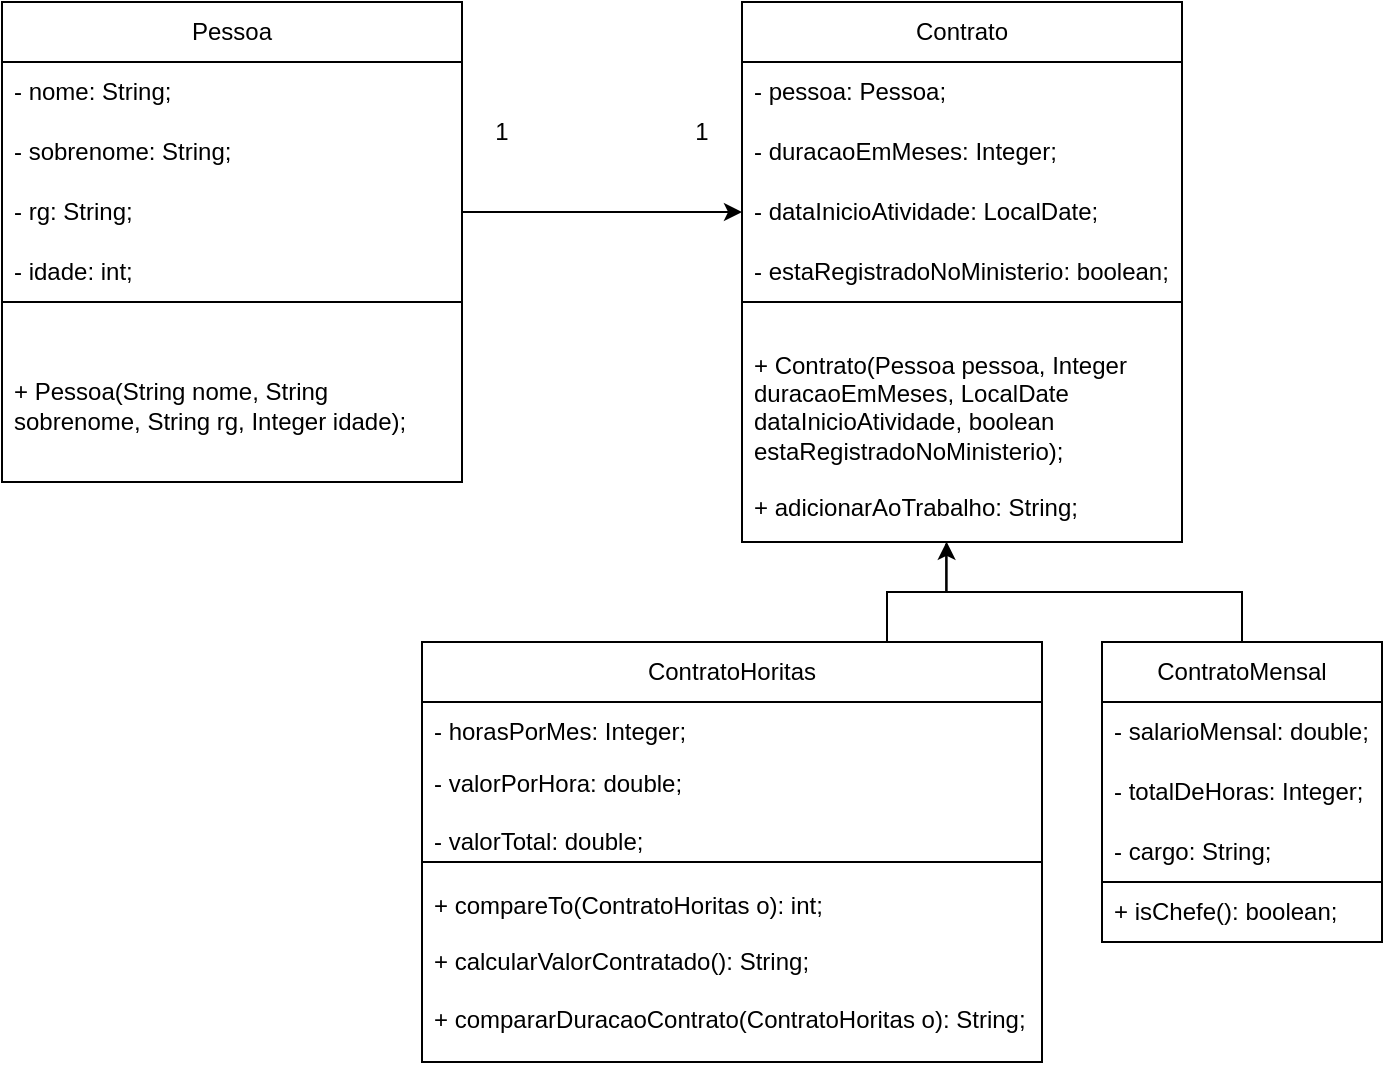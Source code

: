 <mxfile version="21.3.7" type="device">
  <diagram name="Página-1" id="iMmdA9I17qQsJP0kGFiJ">
    <mxGraphModel dx="672" dy="578" grid="1" gridSize="10" guides="1" tooltips="1" connect="1" arrows="1" fold="1" page="1" pageScale="1" pageWidth="3300" pageHeight="2339" math="0" shadow="0">
      <root>
        <mxCell id="0" />
        <mxCell id="1" parent="0" />
        <mxCell id="_jqLtCzWALzeGwTVvQnN-1" value="Pessoa" style="swimlane;fontStyle=0;childLayout=stackLayout;horizontal=1;startSize=30;horizontalStack=0;resizeParent=1;resizeParentMax=0;resizeLast=0;collapsible=1;marginBottom=0;whiteSpace=wrap;html=1;" vertex="1" parent="1">
          <mxGeometry x="150" y="270" width="230" height="240" as="geometry" />
        </mxCell>
        <mxCell id="_jqLtCzWALzeGwTVvQnN-2" value="- nome: String;" style="text;strokeColor=none;fillColor=none;align=left;verticalAlign=middle;spacingLeft=4;spacingRight=4;overflow=hidden;points=[[0,0.5],[1,0.5]];portConstraint=eastwest;rotatable=0;whiteSpace=wrap;html=1;" vertex="1" parent="_jqLtCzWALzeGwTVvQnN-1">
          <mxGeometry y="30" width="230" height="30" as="geometry" />
        </mxCell>
        <mxCell id="_jqLtCzWALzeGwTVvQnN-3" value="- sobrenome: String;" style="text;strokeColor=none;fillColor=none;align=left;verticalAlign=middle;spacingLeft=4;spacingRight=4;overflow=hidden;points=[[0,0.5],[1,0.5]];portConstraint=eastwest;rotatable=0;whiteSpace=wrap;html=1;" vertex="1" parent="_jqLtCzWALzeGwTVvQnN-1">
          <mxGeometry y="60" width="230" height="30" as="geometry" />
        </mxCell>
        <mxCell id="_jqLtCzWALzeGwTVvQnN-4" value="- rg: String;" style="text;strokeColor=none;fillColor=none;align=left;verticalAlign=middle;spacingLeft=4;spacingRight=4;overflow=hidden;points=[[0,0.5],[1,0.5]];portConstraint=eastwest;rotatable=0;whiteSpace=wrap;html=1;" vertex="1" parent="_jqLtCzWALzeGwTVvQnN-1">
          <mxGeometry y="90" width="230" height="30" as="geometry" />
        </mxCell>
        <mxCell id="_jqLtCzWALzeGwTVvQnN-5" value="- idade: int;" style="text;strokeColor=none;fillColor=none;align=left;verticalAlign=middle;spacingLeft=4;spacingRight=4;overflow=hidden;points=[[0,0.5],[1,0.5]];portConstraint=eastwest;rotatable=0;whiteSpace=wrap;html=1;" vertex="1" parent="_jqLtCzWALzeGwTVvQnN-1">
          <mxGeometry y="120" width="230" height="30" as="geometry" />
        </mxCell>
        <mxCell id="_jqLtCzWALzeGwTVvQnN-6" value="&lt;br&gt;+ Pessoa(String nome, String sobrenome, String rg, Integer idade);&lt;br&gt;" style="text;strokeColor=default;fillColor=none;align=left;verticalAlign=middle;spacingLeft=4;spacingRight=4;overflow=hidden;points=[[0,0.5],[1,0.5]];portConstraint=eastwest;rotatable=0;whiteSpace=wrap;html=1;" vertex="1" parent="_jqLtCzWALzeGwTVvQnN-1">
          <mxGeometry y="150" width="230" height="90" as="geometry" />
        </mxCell>
        <mxCell id="_jqLtCzWALzeGwTVvQnN-7" value="Contrato" style="swimlane;fontStyle=0;childLayout=stackLayout;horizontal=1;startSize=30;horizontalStack=0;resizeParent=1;resizeParentMax=0;resizeLast=0;collapsible=1;marginBottom=0;whiteSpace=wrap;html=1;" vertex="1" parent="1">
          <mxGeometry x="520" y="270" width="220" height="270" as="geometry" />
        </mxCell>
        <mxCell id="_jqLtCzWALzeGwTVvQnN-8" value="- pessoa: Pessoa;" style="text;strokeColor=none;fillColor=none;align=left;verticalAlign=middle;spacingLeft=4;spacingRight=4;overflow=hidden;points=[[0,0.5],[1,0.5]];portConstraint=eastwest;rotatable=0;whiteSpace=wrap;html=1;" vertex="1" parent="_jqLtCzWALzeGwTVvQnN-7">
          <mxGeometry y="30" width="220" height="30" as="geometry" />
        </mxCell>
        <mxCell id="_jqLtCzWALzeGwTVvQnN-9" value="- duracaoEmMeses: Integer;" style="text;strokeColor=none;fillColor=none;align=left;verticalAlign=middle;spacingLeft=4;spacingRight=4;overflow=hidden;points=[[0,0.5],[1,0.5]];portConstraint=eastwest;rotatable=0;whiteSpace=wrap;html=1;" vertex="1" parent="_jqLtCzWALzeGwTVvQnN-7">
          <mxGeometry y="60" width="220" height="30" as="geometry" />
        </mxCell>
        <mxCell id="_jqLtCzWALzeGwTVvQnN-10" value="- dataInicioAtividade: LocalDate;" style="text;strokeColor=none;fillColor=none;align=left;verticalAlign=middle;spacingLeft=4;spacingRight=4;overflow=hidden;points=[[0,0.5],[1,0.5]];portConstraint=eastwest;rotatable=0;whiteSpace=wrap;html=1;" vertex="1" parent="_jqLtCzWALzeGwTVvQnN-7">
          <mxGeometry y="90" width="220" height="30" as="geometry" />
        </mxCell>
        <mxCell id="_jqLtCzWALzeGwTVvQnN-11" value="- estaRegistradoNoMinisterio: boolean;" style="text;strokeColor=none;fillColor=none;align=left;verticalAlign=middle;spacingLeft=4;spacingRight=4;overflow=hidden;points=[[0,0.5],[1,0.5]];portConstraint=eastwest;rotatable=0;whiteSpace=wrap;html=1;" vertex="1" parent="_jqLtCzWALzeGwTVvQnN-7">
          <mxGeometry y="120" width="220" height="30" as="geometry" />
        </mxCell>
        <mxCell id="_jqLtCzWALzeGwTVvQnN-23" value="&lt;br&gt;+ Contrato(Pessoa pessoa, Integer duracaoEmMeses, LocalDate dataInicioAtividade, boolean estaRegistradoNoMinisterio);&lt;br&gt;&lt;br&gt;+ adicionarAoTrabalho: String;" style="text;strokeColor=default;fillColor=none;align=left;verticalAlign=middle;spacingLeft=4;spacingRight=4;overflow=hidden;points=[[0,0.5],[1,0.5]];portConstraint=eastwest;rotatable=0;whiteSpace=wrap;html=1;" vertex="1" parent="_jqLtCzWALzeGwTVvQnN-7">
          <mxGeometry y="150" width="220" height="120" as="geometry" />
        </mxCell>
        <mxCell id="_jqLtCzWALzeGwTVvQnN-12" style="edgeStyle=orthogonalEdgeStyle;rounded=0;orthogonalLoop=1;jettySize=auto;html=1;exitX=1;exitY=0.5;exitDx=0;exitDy=0;entryX=0;entryY=0.5;entryDx=0;entryDy=0;" edge="1" parent="1" source="_jqLtCzWALzeGwTVvQnN-4" target="_jqLtCzWALzeGwTVvQnN-10">
          <mxGeometry relative="1" as="geometry" />
        </mxCell>
        <mxCell id="_jqLtCzWALzeGwTVvQnN-13" value="1" style="text;html=1;strokeColor=none;fillColor=none;align=center;verticalAlign=middle;whiteSpace=wrap;rounded=0;" vertex="1" parent="1">
          <mxGeometry x="370" y="320" width="60" height="30" as="geometry" />
        </mxCell>
        <mxCell id="_jqLtCzWALzeGwTVvQnN-14" value="1" style="text;html=1;strokeColor=none;fillColor=none;align=center;verticalAlign=middle;whiteSpace=wrap;rounded=0;" vertex="1" parent="1">
          <mxGeometry x="470" y="320" width="60" height="30" as="geometry" />
        </mxCell>
        <mxCell id="_jqLtCzWALzeGwTVvQnN-30" style="edgeStyle=orthogonalEdgeStyle;rounded=0;orthogonalLoop=1;jettySize=auto;html=1;exitX=0.75;exitY=0;exitDx=0;exitDy=0;entryX=0.465;entryY=0.999;entryDx=0;entryDy=0;entryPerimeter=0;" edge="1" parent="1" source="_jqLtCzWALzeGwTVvQnN-15" target="_jqLtCzWALzeGwTVvQnN-23">
          <mxGeometry relative="1" as="geometry" />
        </mxCell>
        <mxCell id="_jqLtCzWALzeGwTVvQnN-15" value="ContratoHoritas" style="swimlane;fontStyle=0;childLayout=stackLayout;horizontal=1;startSize=30;horizontalStack=0;resizeParent=1;resizeParentMax=0;resizeLast=0;collapsible=1;marginBottom=0;whiteSpace=wrap;html=1;" vertex="1" parent="1">
          <mxGeometry x="360" y="590" width="310" height="210" as="geometry" />
        </mxCell>
        <mxCell id="_jqLtCzWALzeGwTVvQnN-16" value="- horasPorMes: Integer;" style="text;strokeColor=none;fillColor=none;align=left;verticalAlign=middle;spacingLeft=4;spacingRight=4;overflow=hidden;points=[[0,0.5],[1,0.5]];portConstraint=eastwest;rotatable=0;whiteSpace=wrap;html=1;" vertex="1" parent="_jqLtCzWALzeGwTVvQnN-15">
          <mxGeometry y="30" width="310" height="30" as="geometry" />
        </mxCell>
        <mxCell id="_jqLtCzWALzeGwTVvQnN-17" value="- valorPorHora: double;&lt;br&gt;&lt;br&gt;- valorTotal: double;&lt;br&gt;" style="text;strokeColor=none;fillColor=none;align=left;verticalAlign=middle;spacingLeft=4;spacingRight=4;overflow=hidden;points=[[0,0.5],[1,0.5]];portConstraint=eastwest;rotatable=0;whiteSpace=wrap;html=1;" vertex="1" parent="_jqLtCzWALzeGwTVvQnN-15">
          <mxGeometry y="60" width="310" height="50" as="geometry" />
        </mxCell>
        <mxCell id="_jqLtCzWALzeGwTVvQnN-24" value="" style="text;strokeColor=none;fillColor=none;align=left;verticalAlign=middle;spacingLeft=4;spacingRight=4;overflow=hidden;points=[[0,0.5],[1,0.5]];portConstraint=eastwest;rotatable=0;whiteSpace=wrap;html=1;" vertex="1" parent="_jqLtCzWALzeGwTVvQnN-15">
          <mxGeometry y="110" width="310" as="geometry" />
        </mxCell>
        <mxCell id="_jqLtCzWALzeGwTVvQnN-40" value="+ compareTo(ContratoHoritas o): int;&lt;br&gt;&lt;br&gt;+ calcularValorContratado(): String;&lt;br&gt;&lt;br&gt;+ compararDuracaoContrato(ContratoHoritas o): String;" style="text;strokeColor=default;fillColor=none;align=left;verticalAlign=middle;spacingLeft=4;spacingRight=4;overflow=hidden;points=[[0,0.5],[1,0.5]];portConstraint=eastwest;rotatable=0;whiteSpace=wrap;html=1;" vertex="1" parent="_jqLtCzWALzeGwTVvQnN-15">
          <mxGeometry y="110" width="310" height="100" as="geometry" />
        </mxCell>
        <mxCell id="_jqLtCzWALzeGwTVvQnN-39" style="edgeStyle=orthogonalEdgeStyle;rounded=0;orthogonalLoop=1;jettySize=auto;html=1;exitX=0.5;exitY=0;exitDx=0;exitDy=0;entryX=0.464;entryY=1.007;entryDx=0;entryDy=0;entryPerimeter=0;endArrow=none;endFill=0;" edge="1" parent="1" source="_jqLtCzWALzeGwTVvQnN-19" target="_jqLtCzWALzeGwTVvQnN-23">
          <mxGeometry relative="1" as="geometry" />
        </mxCell>
        <mxCell id="_jqLtCzWALzeGwTVvQnN-19" value="ContratoMensal" style="swimlane;fontStyle=0;childLayout=stackLayout;horizontal=1;startSize=30;horizontalStack=0;resizeParent=1;resizeParentMax=0;resizeLast=0;collapsible=1;marginBottom=0;whiteSpace=wrap;html=1;" vertex="1" parent="1">
          <mxGeometry x="700" y="590" width="140" height="150" as="geometry" />
        </mxCell>
        <mxCell id="_jqLtCzWALzeGwTVvQnN-20" value="- salarioMensal: double;" style="text;strokeColor=none;fillColor=none;align=left;verticalAlign=middle;spacingLeft=4;spacingRight=4;overflow=hidden;points=[[0,0.5],[1,0.5]];portConstraint=eastwest;rotatable=0;whiteSpace=wrap;html=1;" vertex="1" parent="_jqLtCzWALzeGwTVvQnN-19">
          <mxGeometry y="30" width="140" height="30" as="geometry" />
        </mxCell>
        <mxCell id="_jqLtCzWALzeGwTVvQnN-21" value="- totalDeHoras: Integer;" style="text;strokeColor=none;fillColor=none;align=left;verticalAlign=middle;spacingLeft=4;spacingRight=4;overflow=hidden;points=[[0,0.5],[1,0.5]];portConstraint=eastwest;rotatable=0;whiteSpace=wrap;html=1;" vertex="1" parent="_jqLtCzWALzeGwTVvQnN-19">
          <mxGeometry y="60" width="140" height="30" as="geometry" />
        </mxCell>
        <mxCell id="_jqLtCzWALzeGwTVvQnN-22" value="- cargo: String;" style="text;strokeColor=none;fillColor=none;align=left;verticalAlign=middle;spacingLeft=4;spacingRight=4;overflow=hidden;points=[[0,0.5],[1,0.5]];portConstraint=eastwest;rotatable=0;whiteSpace=wrap;html=1;" vertex="1" parent="_jqLtCzWALzeGwTVvQnN-19">
          <mxGeometry y="90" width="140" height="30" as="geometry" />
        </mxCell>
        <mxCell id="_jqLtCzWALzeGwTVvQnN-25" value="+ isChefe(): boolean;" style="text;strokeColor=default;fillColor=none;align=left;verticalAlign=middle;spacingLeft=4;spacingRight=4;overflow=hidden;points=[[0,0.5],[1,0.5]];portConstraint=eastwest;rotatable=0;whiteSpace=wrap;html=1;" vertex="1" parent="_jqLtCzWALzeGwTVvQnN-19">
          <mxGeometry y="120" width="140" height="30" as="geometry" />
        </mxCell>
      </root>
    </mxGraphModel>
  </diagram>
</mxfile>
